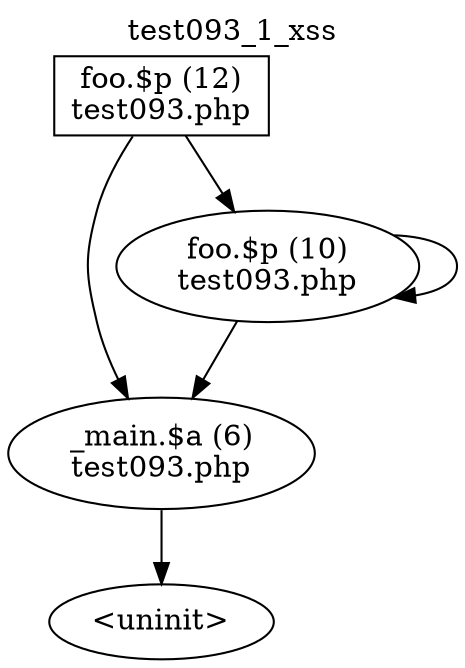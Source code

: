 digraph cfg {
  label="test093_1_xss";
  labelloc=t;
  n1 [shape=box, label="foo.$p (12)\ntest093.php"];
  n2 [shape=ellipse, label="_main.$a (6)\ntest093.php"];
  n3 [shape=ellipse, label="foo.$p (10)\ntest093.php"];
  n4 [shape=ellipse, label="<uninit>"];
  n1 -> n2;
  n1 -> n3;
  n2 -> n4;
  n3 -> n2;
  n3 -> n3;
}
